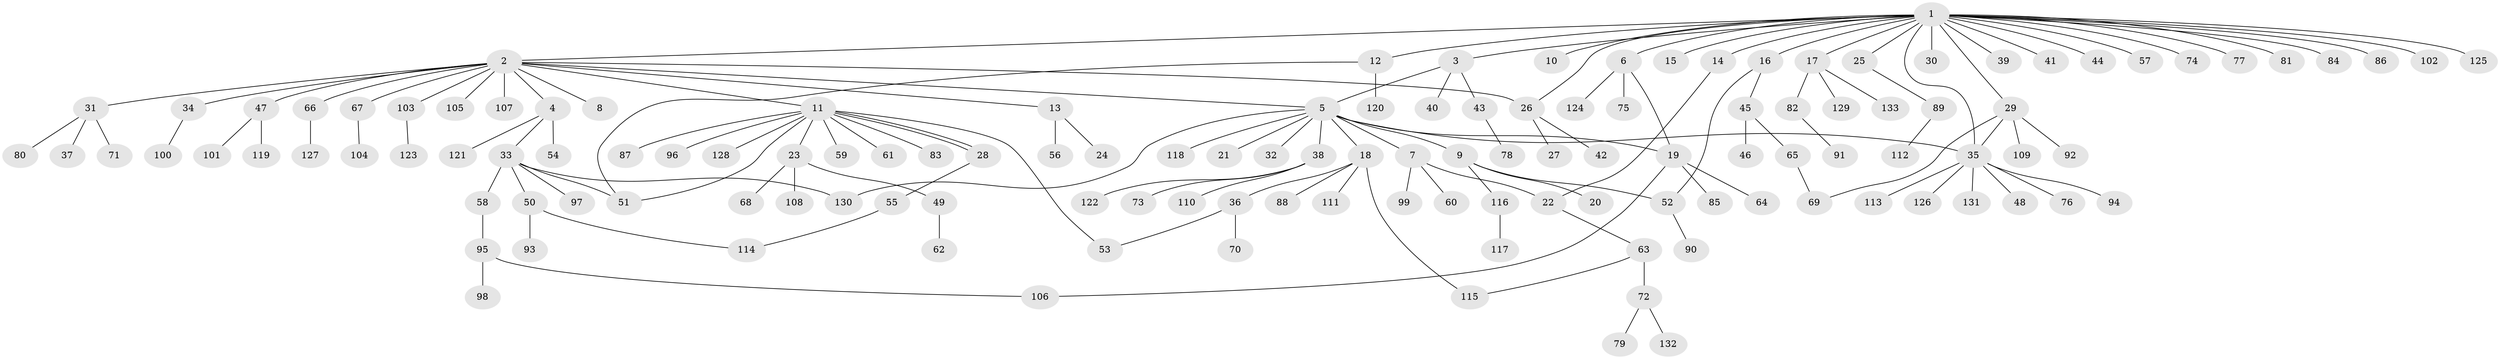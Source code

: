 // coarse degree distribution, {1: 0.8939393939393939, 28: 0.015151515151515152, 4: 0.015151515151515152, 2: 0.030303030303030304, 7: 0.015151515151515152, 8: 0.015151515151515152, 24: 0.015151515151515152}
// Generated by graph-tools (version 1.1) at 2025/51/03/04/25 21:51:04]
// undirected, 133 vertices, 148 edges
graph export_dot {
graph [start="1"]
  node [color=gray90,style=filled];
  1;
  2;
  3;
  4;
  5;
  6;
  7;
  8;
  9;
  10;
  11;
  12;
  13;
  14;
  15;
  16;
  17;
  18;
  19;
  20;
  21;
  22;
  23;
  24;
  25;
  26;
  27;
  28;
  29;
  30;
  31;
  32;
  33;
  34;
  35;
  36;
  37;
  38;
  39;
  40;
  41;
  42;
  43;
  44;
  45;
  46;
  47;
  48;
  49;
  50;
  51;
  52;
  53;
  54;
  55;
  56;
  57;
  58;
  59;
  60;
  61;
  62;
  63;
  64;
  65;
  66;
  67;
  68;
  69;
  70;
  71;
  72;
  73;
  74;
  75;
  76;
  77;
  78;
  79;
  80;
  81;
  82;
  83;
  84;
  85;
  86;
  87;
  88;
  89;
  90;
  91;
  92;
  93;
  94;
  95;
  96;
  97;
  98;
  99;
  100;
  101;
  102;
  103;
  104;
  105;
  106;
  107;
  108;
  109;
  110;
  111;
  112;
  113;
  114;
  115;
  116;
  117;
  118;
  119;
  120;
  121;
  122;
  123;
  124;
  125;
  126;
  127;
  128;
  129;
  130;
  131;
  132;
  133;
  1 -- 2;
  1 -- 3;
  1 -- 6;
  1 -- 10;
  1 -- 12;
  1 -- 14;
  1 -- 15;
  1 -- 16;
  1 -- 17;
  1 -- 25;
  1 -- 26;
  1 -- 29;
  1 -- 30;
  1 -- 35;
  1 -- 39;
  1 -- 41;
  1 -- 44;
  1 -- 57;
  1 -- 74;
  1 -- 77;
  1 -- 81;
  1 -- 84;
  1 -- 86;
  1 -- 102;
  1 -- 125;
  2 -- 4;
  2 -- 5;
  2 -- 8;
  2 -- 11;
  2 -- 13;
  2 -- 26;
  2 -- 31;
  2 -- 34;
  2 -- 47;
  2 -- 66;
  2 -- 67;
  2 -- 103;
  2 -- 105;
  2 -- 107;
  3 -- 5;
  3 -- 40;
  3 -- 43;
  4 -- 33;
  4 -- 54;
  4 -- 121;
  5 -- 7;
  5 -- 9;
  5 -- 18;
  5 -- 19;
  5 -- 21;
  5 -- 32;
  5 -- 35;
  5 -- 38;
  5 -- 118;
  5 -- 130;
  6 -- 19;
  6 -- 75;
  6 -- 124;
  7 -- 22;
  7 -- 60;
  7 -- 99;
  9 -- 20;
  9 -- 52;
  9 -- 116;
  11 -- 23;
  11 -- 28;
  11 -- 28;
  11 -- 51;
  11 -- 53;
  11 -- 59;
  11 -- 61;
  11 -- 83;
  11 -- 87;
  11 -- 96;
  11 -- 128;
  12 -- 51;
  12 -- 120;
  13 -- 24;
  13 -- 56;
  14 -- 22;
  16 -- 45;
  16 -- 52;
  17 -- 82;
  17 -- 129;
  17 -- 133;
  18 -- 36;
  18 -- 88;
  18 -- 111;
  18 -- 115;
  19 -- 64;
  19 -- 85;
  19 -- 106;
  22 -- 63;
  23 -- 49;
  23 -- 68;
  23 -- 108;
  25 -- 89;
  26 -- 27;
  26 -- 42;
  28 -- 55;
  29 -- 35;
  29 -- 69;
  29 -- 92;
  29 -- 109;
  31 -- 37;
  31 -- 71;
  31 -- 80;
  33 -- 50;
  33 -- 51;
  33 -- 58;
  33 -- 97;
  33 -- 130;
  34 -- 100;
  35 -- 48;
  35 -- 76;
  35 -- 94;
  35 -- 113;
  35 -- 126;
  35 -- 131;
  36 -- 53;
  36 -- 70;
  38 -- 73;
  38 -- 110;
  38 -- 122;
  43 -- 78;
  45 -- 46;
  45 -- 65;
  47 -- 101;
  47 -- 119;
  49 -- 62;
  50 -- 93;
  50 -- 114;
  52 -- 90;
  55 -- 114;
  58 -- 95;
  63 -- 72;
  63 -- 115;
  65 -- 69;
  66 -- 127;
  67 -- 104;
  72 -- 79;
  72 -- 132;
  82 -- 91;
  89 -- 112;
  95 -- 98;
  95 -- 106;
  103 -- 123;
  116 -- 117;
}
